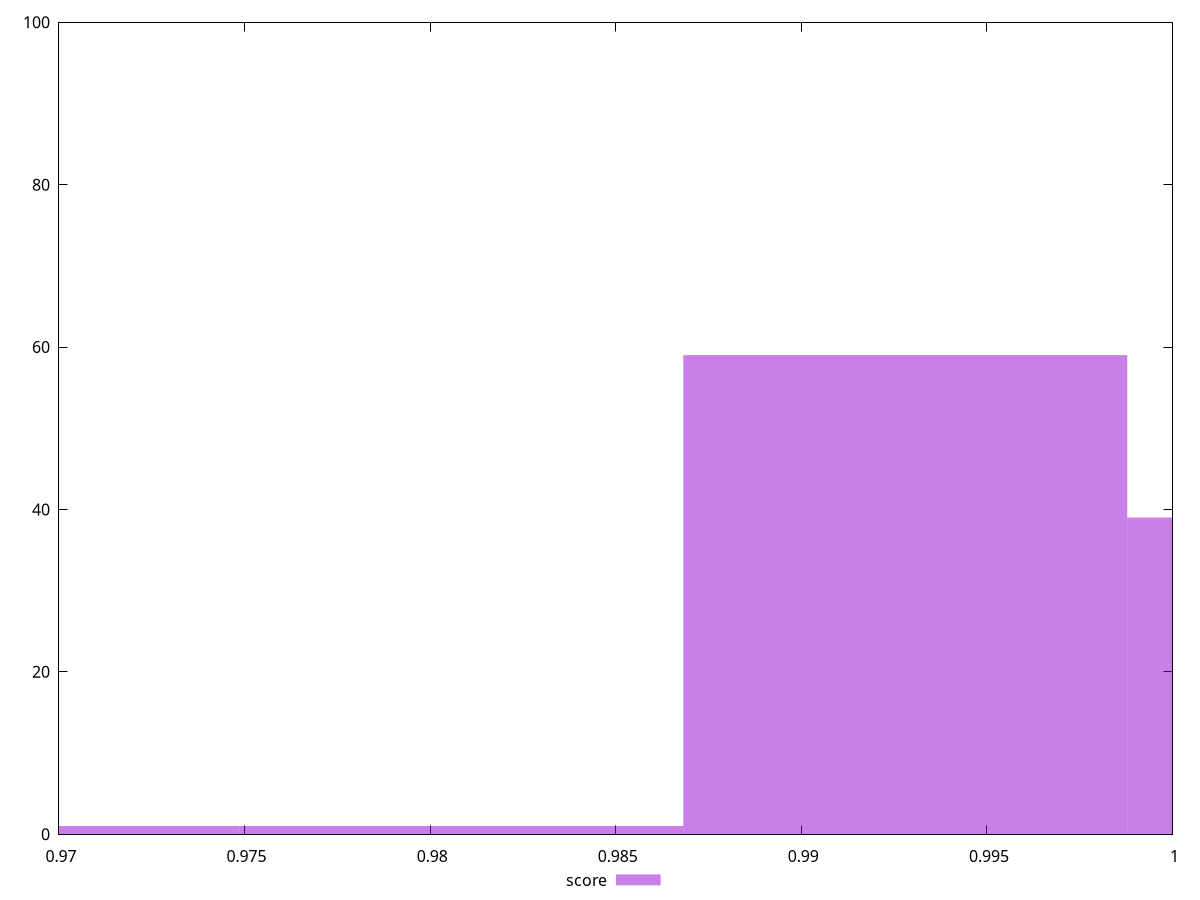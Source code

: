 reset

$score <<EOF
0.9928001800195507 59
0.9688772841154651 1
1.0047616279715934 39
0.9808387320675079 1
EOF

set key outside below
set boxwidth 0.01196144795204278
set xrange [0.97:1]
set yrange [0:100]
set trange [0:100]
set style fill transparent solid 0.5 noborder
set terminal svg size 640, 490 enhanced background rgb 'white'
set output "report_00026_2021-02-22T21:38:55.199Z/max-potential-fid/samples/pages+cached+noadtech/score/histogram.svg"

plot $score title "score" with boxes

reset
